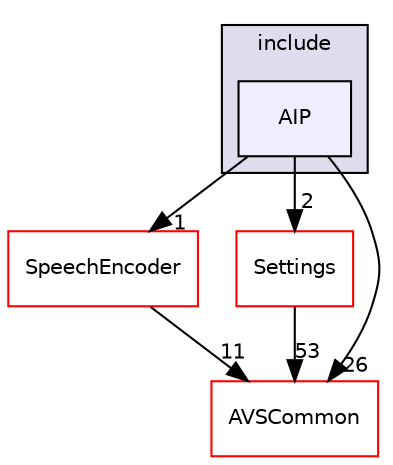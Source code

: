 digraph "/home/ANT.AMAZON.COM/womw/workplace/1.19_release/doxy/avs-device-sdk/CapabilityAgents/AIP/include/AIP" {
  compound=true
  node [ fontsize="10", fontname="Helvetica"];
  edge [ labelfontsize="10", labelfontname="Helvetica"];
  subgraph clusterdir_7702e81a4574d959c78d0e2207e83661 {
    graph [ bgcolor="#ddddee", pencolor="black", label="include" fontname="Helvetica", fontsize="10", URL="dir_7702e81a4574d959c78d0e2207e83661.html"]
  dir_99c44a41b01529fab191699ee73b1155 [shape=box, label="AIP", style="filled", fillcolor="#eeeeff", pencolor="black", URL="dir_99c44a41b01529fab191699ee73b1155.html"];
  }
  dir_6b07903b29b547047bfa8a8b819c80bf [shape=box label="SpeechEncoder" fillcolor="white" style="filled" color="red" URL="dir_6b07903b29b547047bfa8a8b819c80bf.html"];
  dir_8ae0dd75af039a94f4269584fb8eef13 [shape=box label="Settings" fillcolor="white" style="filled" color="red" URL="dir_8ae0dd75af039a94f4269584fb8eef13.html"];
  dir_13e65effb2bde530b17b3d5eefcd0266 [shape=box label="AVSCommon" fillcolor="white" style="filled" color="red" URL="dir_13e65effb2bde530b17b3d5eefcd0266.html"];
  dir_6b07903b29b547047bfa8a8b819c80bf->dir_13e65effb2bde530b17b3d5eefcd0266 [headlabel="11", labeldistance=1.5 headhref="dir_000385_000017.html"];
  dir_8ae0dd75af039a94f4269584fb8eef13->dir_13e65effb2bde530b17b3d5eefcd0266 [headlabel="53", labeldistance=1.5 headhref="dir_000375_000017.html"];
  dir_99c44a41b01529fab191699ee73b1155->dir_6b07903b29b547047bfa8a8b819c80bf [headlabel="1", labeldistance=1.5 headhref="dir_000172_000385.html"];
  dir_99c44a41b01529fab191699ee73b1155->dir_8ae0dd75af039a94f4269584fb8eef13 [headlabel="2", labeldistance=1.5 headhref="dir_000172_000375.html"];
  dir_99c44a41b01529fab191699ee73b1155->dir_13e65effb2bde530b17b3d5eefcd0266 [headlabel="26", labeldistance=1.5 headhref="dir_000172_000017.html"];
}
